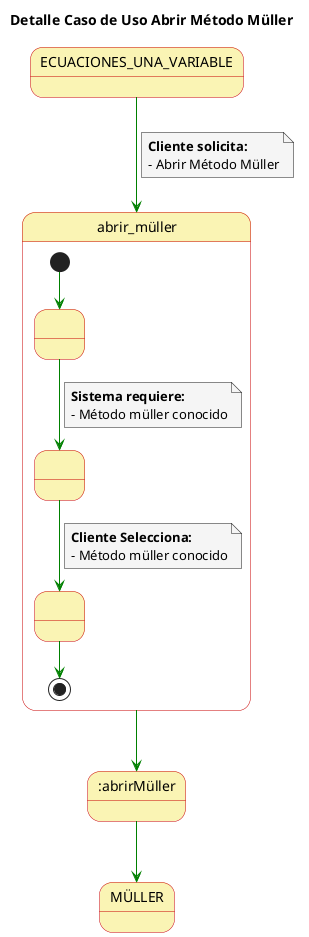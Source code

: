 @startuml

skinparam state {
  BackgroundColor #faf4b4
  BorderColor #c90000
}

skinparam note {
  BackgroundColor #f5f5f5
}

skinparam linetype polyline

title Detalle Caso de Uso Abrir Método Müller


ECUACIONES_UNA_VARIABLE -[#green]-> abrir_müller
note on link
  **Cliente solicita:**
  - Abrir Método Müller
end note

state abrir_müller{
  state 1 as " "
  state 2 as " "
  state 3 as " "
  
  [*] -[#green]-> 1
  1 -[#green]-> 2
  note on link
      **Sistema requiere:**
      - Método müller conocido
  end note
  2 -[#green]-> 3
  note on link
    **Cliente Selecciona:**
    - Método müller conocido
  end note
 
  3 -[#green]-> [*]
}

abrir_müller-[#green]-> :abrirMüller

:abrirMüller -[#green]-> MÜLLER

@enduml